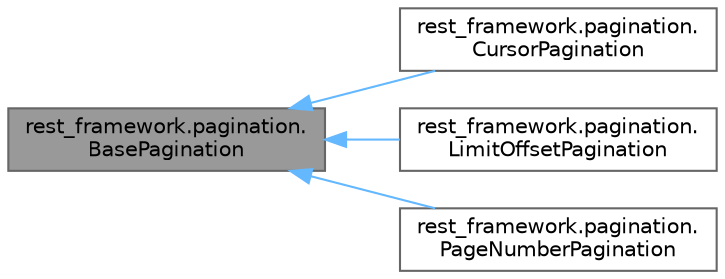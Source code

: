 digraph "rest_framework.pagination.BasePagination"
{
 // LATEX_PDF_SIZE
  bgcolor="transparent";
  edge [fontname=Helvetica,fontsize=10,labelfontname=Helvetica,labelfontsize=10];
  node [fontname=Helvetica,fontsize=10,shape=box,height=0.2,width=0.4];
  rankdir="LR";
  Node1 [id="Node000001",label="rest_framework.pagination.\lBasePagination",height=0.2,width=0.4,color="gray40", fillcolor="grey60", style="filled", fontcolor="black",tooltip=" "];
  Node1 -> Node2 [id="edge4_Node000001_Node000002",dir="back",color="steelblue1",style="solid",tooltip=" "];
  Node2 [id="Node000002",label="rest_framework.pagination.\lCursorPagination",height=0.2,width=0.4,color="gray40", fillcolor="white", style="filled",URL="$classrest__framework_1_1pagination_1_1CursorPagination.html",tooltip=" "];
  Node1 -> Node3 [id="edge5_Node000001_Node000003",dir="back",color="steelblue1",style="solid",tooltip=" "];
  Node3 [id="Node000003",label="rest_framework.pagination.\lLimitOffsetPagination",height=0.2,width=0.4,color="gray40", fillcolor="white", style="filled",URL="$classrest__framework_1_1pagination_1_1LimitOffsetPagination.html",tooltip=" "];
  Node1 -> Node4 [id="edge6_Node000001_Node000004",dir="back",color="steelblue1",style="solid",tooltip=" "];
  Node4 [id="Node000004",label="rest_framework.pagination.\lPageNumberPagination",height=0.2,width=0.4,color="gray40", fillcolor="white", style="filled",URL="$classrest__framework_1_1pagination_1_1PageNumberPagination.html",tooltip=" "];
}
